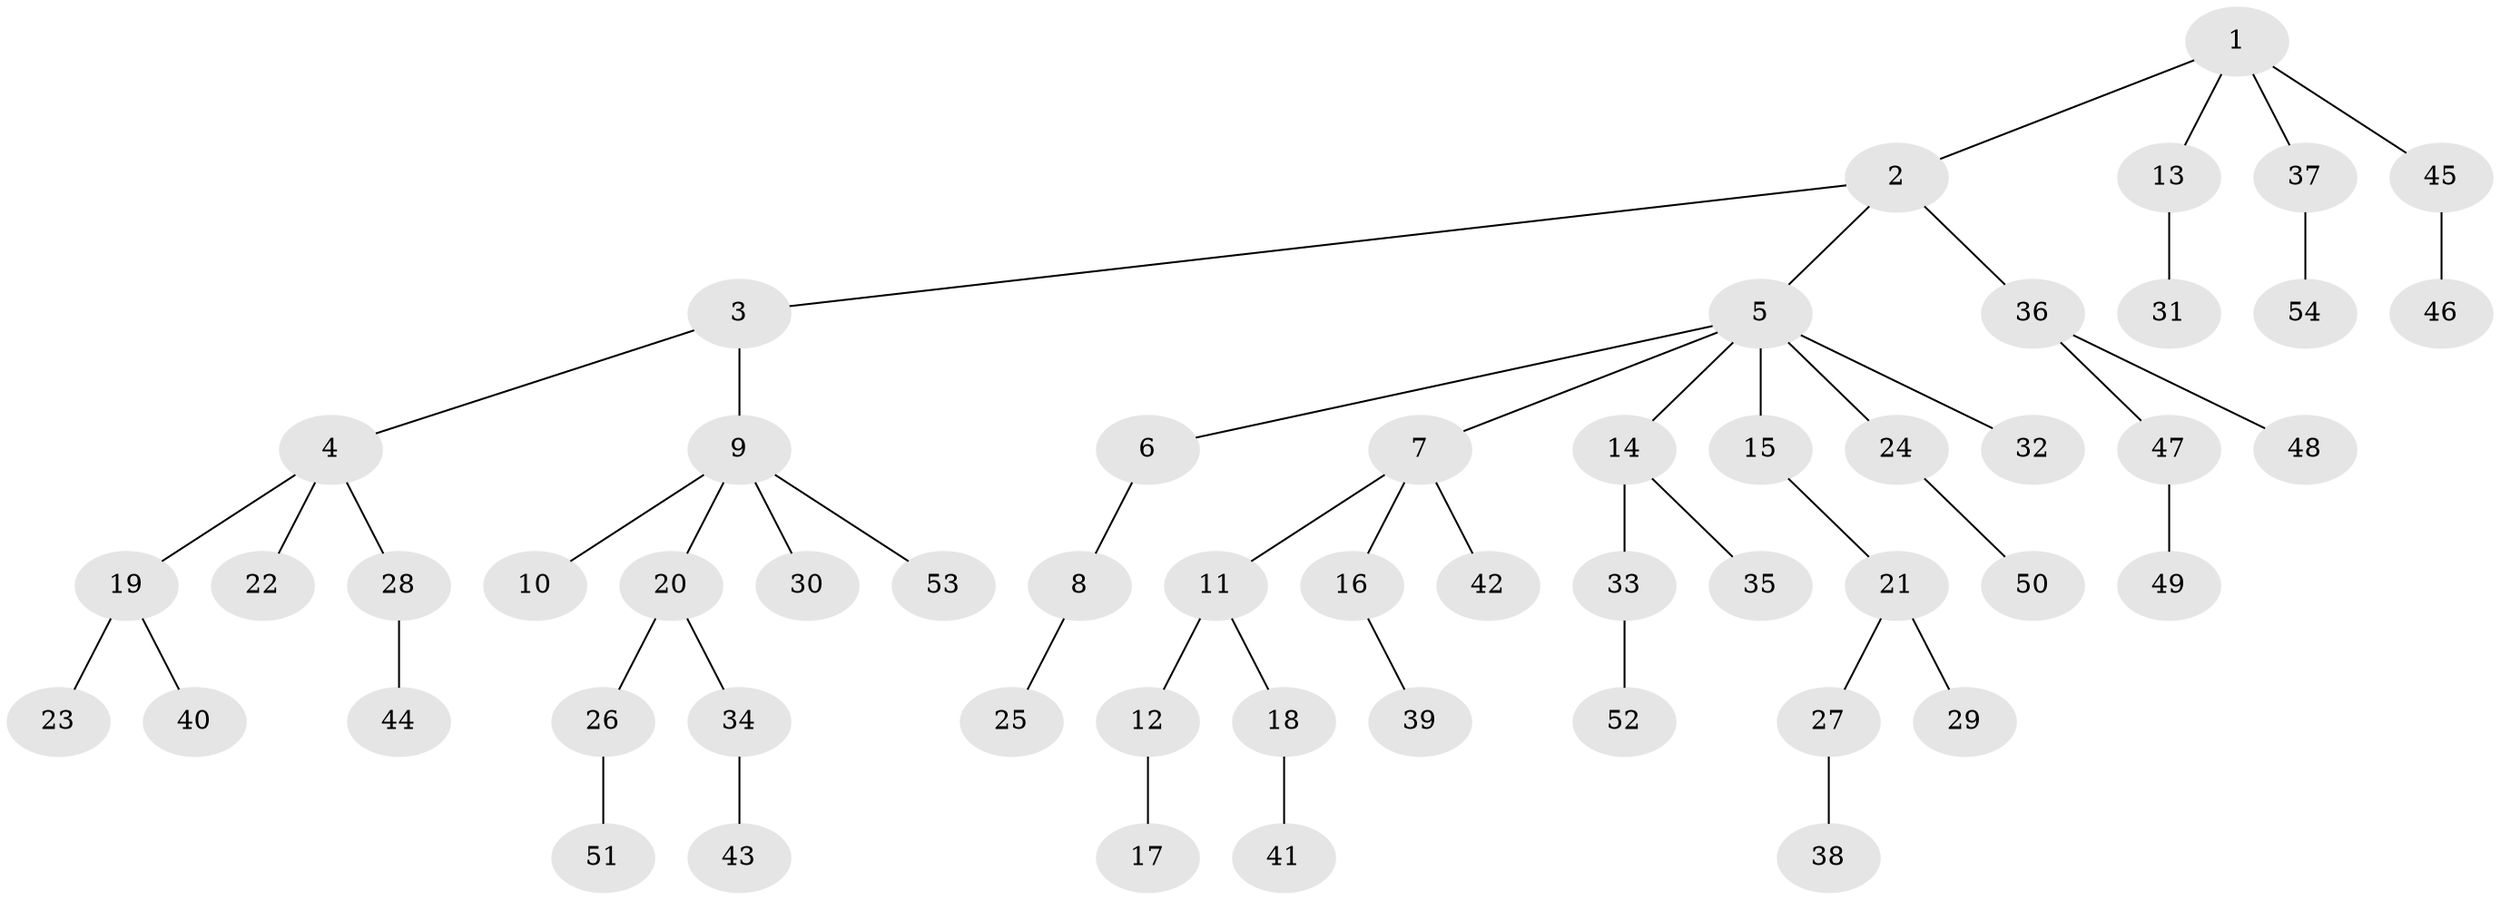 // coarse degree distribution, {4: 0.08333333333333333, 9: 0.027777777777777776, 6: 0.027777777777777776, 2: 0.1111111111111111, 1: 0.6388888888888888, 3: 0.1111111111111111}
// Generated by graph-tools (version 1.1) at 2025/42/03/06/25 10:42:06]
// undirected, 54 vertices, 53 edges
graph export_dot {
graph [start="1"]
  node [color=gray90,style=filled];
  1;
  2;
  3;
  4;
  5;
  6;
  7;
  8;
  9;
  10;
  11;
  12;
  13;
  14;
  15;
  16;
  17;
  18;
  19;
  20;
  21;
  22;
  23;
  24;
  25;
  26;
  27;
  28;
  29;
  30;
  31;
  32;
  33;
  34;
  35;
  36;
  37;
  38;
  39;
  40;
  41;
  42;
  43;
  44;
  45;
  46;
  47;
  48;
  49;
  50;
  51;
  52;
  53;
  54;
  1 -- 2;
  1 -- 13;
  1 -- 37;
  1 -- 45;
  2 -- 3;
  2 -- 5;
  2 -- 36;
  3 -- 4;
  3 -- 9;
  4 -- 19;
  4 -- 22;
  4 -- 28;
  5 -- 6;
  5 -- 7;
  5 -- 14;
  5 -- 15;
  5 -- 24;
  5 -- 32;
  6 -- 8;
  7 -- 11;
  7 -- 16;
  7 -- 42;
  8 -- 25;
  9 -- 10;
  9 -- 20;
  9 -- 30;
  9 -- 53;
  11 -- 12;
  11 -- 18;
  12 -- 17;
  13 -- 31;
  14 -- 33;
  14 -- 35;
  15 -- 21;
  16 -- 39;
  18 -- 41;
  19 -- 23;
  19 -- 40;
  20 -- 26;
  20 -- 34;
  21 -- 27;
  21 -- 29;
  24 -- 50;
  26 -- 51;
  27 -- 38;
  28 -- 44;
  33 -- 52;
  34 -- 43;
  36 -- 47;
  36 -- 48;
  37 -- 54;
  45 -- 46;
  47 -- 49;
}
